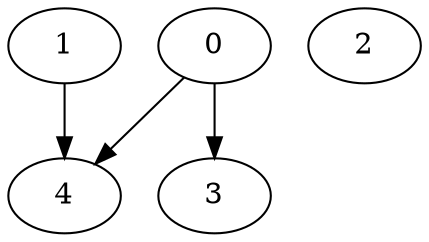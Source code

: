 digraph multisource {
    1   [Weight=3];
    0   [Weight=4];
    2   [Weight=5];
    3   [Weight=6];
    4   [Weight=4];
    0 -> 3  [Weight=1];
    1 -> 4  [Weight=3];
    0 -> 4  [Weight=4];
}